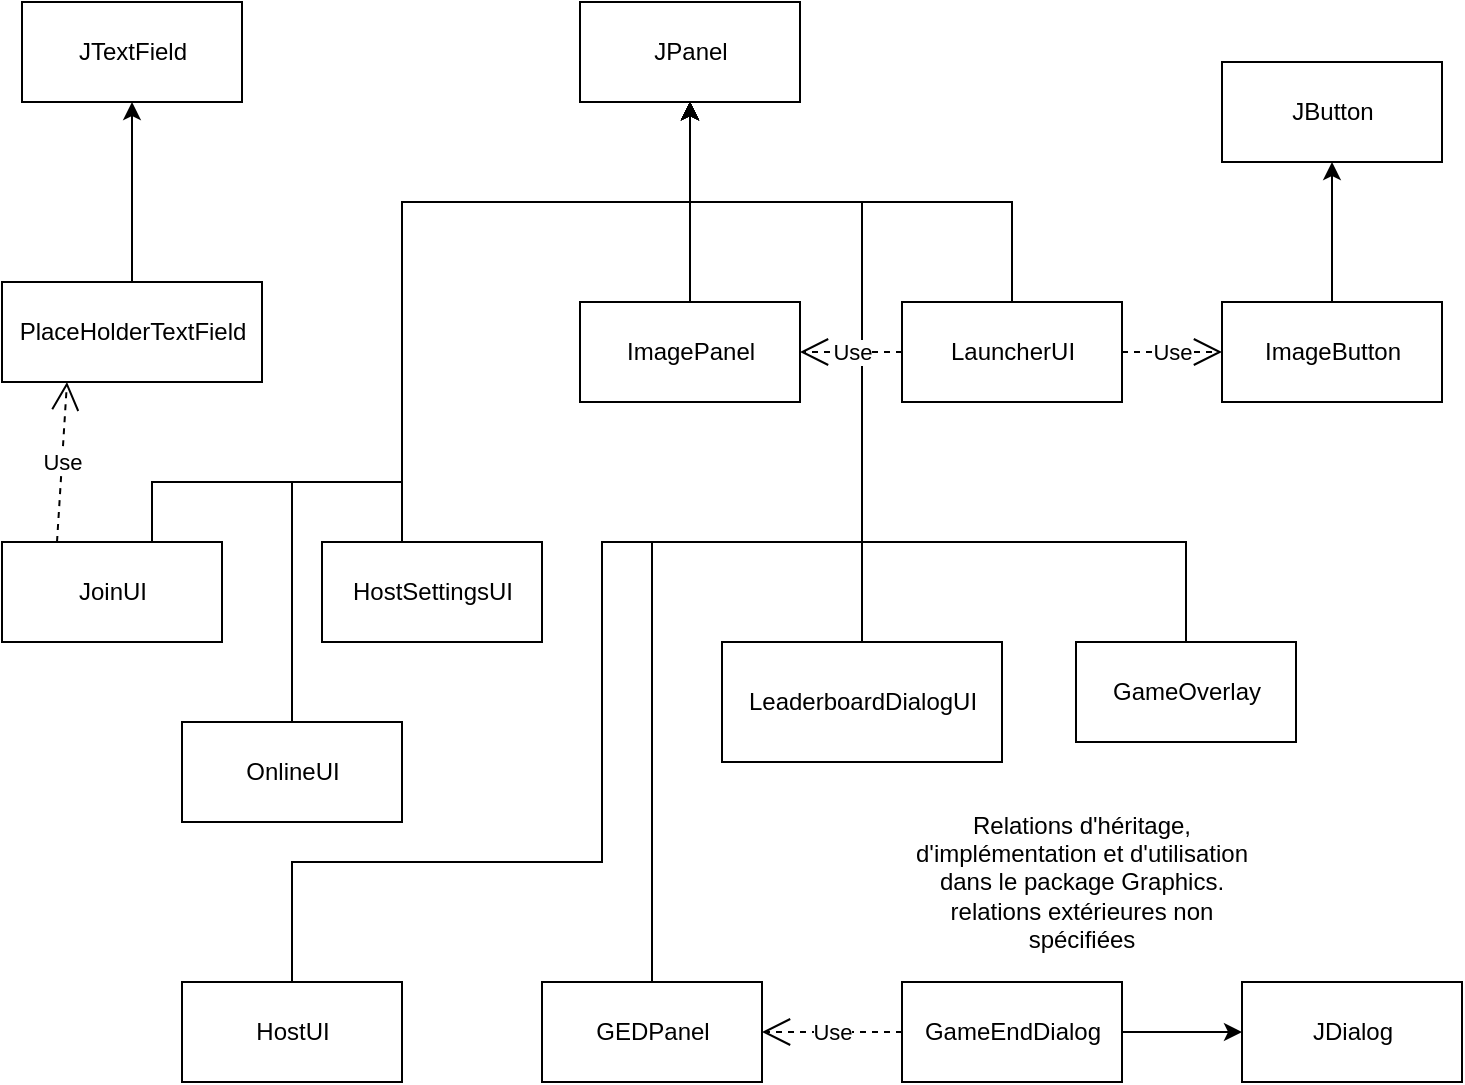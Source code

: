<mxfile version="13.0.3" type="device"><diagram id="Q_fzI9iFGXHdDolVak14" name="Page-1"><mxGraphModel dx="1673" dy="967" grid="1" gridSize="10" guides="1" tooltips="1" connect="1" arrows="1" fold="1" page="1" pageScale="1" pageWidth="827" pageHeight="1169" math="0" shadow="0"><root><mxCell id="0"/><mxCell id="1" parent="0"/><mxCell id="RFvx6N6pjLq5DEd3RwJf-30" style="edgeStyle=orthogonalEdgeStyle;rounded=0;orthogonalLoop=1;jettySize=auto;html=1;exitX=1;exitY=0.5;exitDx=0;exitDy=0;entryX=0;entryY=0.5;entryDx=0;entryDy=0;" edge="1" parent="1" source="RFvx6N6pjLq5DEd3RwJf-1" target="RFvx6N6pjLq5DEd3RwJf-29"><mxGeometry relative="1" as="geometry"/></mxCell><mxCell id="RFvx6N6pjLq5DEd3RwJf-1" value="GameEndDialog" style="html=1;" vertex="1" parent="1"><mxGeometry x="520" y="520" width="110" height="50" as="geometry"/></mxCell><mxCell id="RFvx6N6pjLq5DEd3RwJf-27" style="edgeStyle=orthogonalEdgeStyle;rounded=0;orthogonalLoop=1;jettySize=auto;html=1;exitX=0.5;exitY=0;exitDx=0;exitDy=0;entryX=0.5;entryY=1;entryDx=0;entryDy=0;" edge="1" parent="1" source="RFvx6N6pjLq5DEd3RwJf-2" target="RFvx6N6pjLq5DEd3RwJf-14"><mxGeometry relative="1" as="geometry"><Array as="points"><mxPoint x="662" y="300"/><mxPoint x="500" y="300"/><mxPoint x="500" y="130"/><mxPoint x="414" y="130"/></Array></mxGeometry></mxCell><mxCell id="RFvx6N6pjLq5DEd3RwJf-2" value="GameOverlay" style="html=1;" vertex="1" parent="1"><mxGeometry x="607" y="350" width="110" height="50" as="geometry"/></mxCell><mxCell id="RFvx6N6pjLq5DEd3RwJf-32" style="edgeStyle=orthogonalEdgeStyle;rounded=0;orthogonalLoop=1;jettySize=auto;html=1;exitX=0.5;exitY=0;exitDx=0;exitDy=0;entryX=0.5;entryY=1;entryDx=0;entryDy=0;" edge="1" parent="1" source="RFvx6N6pjLq5DEd3RwJf-3" target="RFvx6N6pjLq5DEd3RwJf-14"><mxGeometry relative="1" as="geometry"><Array as="points"><mxPoint x="395" y="300"/><mxPoint x="500" y="300"/><mxPoint x="500" y="130"/><mxPoint x="414" y="130"/></Array></mxGeometry></mxCell><mxCell id="RFvx6N6pjLq5DEd3RwJf-3" value="GEDPanel" style="html=1;" vertex="1" parent="1"><mxGeometry x="340" y="520" width="110" height="50" as="geometry"/></mxCell><mxCell id="RFvx6N6pjLq5DEd3RwJf-20" style="edgeStyle=orthogonalEdgeStyle;rounded=0;orthogonalLoop=1;jettySize=auto;html=1;exitX=0.5;exitY=0;exitDx=0;exitDy=0;entryX=0.5;entryY=1;entryDx=0;entryDy=0;" edge="1" parent="1" source="RFvx6N6pjLq5DEd3RwJf-4" target="RFvx6N6pjLq5DEd3RwJf-14"><mxGeometry relative="1" as="geometry"><Array as="points"><mxPoint x="270" y="300"/><mxPoint x="270" y="130"/><mxPoint x="414" y="130"/></Array></mxGeometry></mxCell><mxCell id="RFvx6N6pjLq5DEd3RwJf-4" value="HostSettingsUI" style="html=1;" vertex="1" parent="1"><mxGeometry x="230" y="300" width="110" height="50" as="geometry"/></mxCell><mxCell id="RFvx6N6pjLq5DEd3RwJf-33" style="edgeStyle=orthogonalEdgeStyle;rounded=0;orthogonalLoop=1;jettySize=auto;html=1;exitX=0.5;exitY=0;exitDx=0;exitDy=0;entryX=0.5;entryY=1;entryDx=0;entryDy=0;" edge="1" parent="1" source="RFvx6N6pjLq5DEd3RwJf-5" target="RFvx6N6pjLq5DEd3RwJf-14"><mxGeometry relative="1" as="geometry"><Array as="points"><mxPoint x="215" y="460"/><mxPoint x="370" y="460"/><mxPoint x="370" y="300"/><mxPoint x="500" y="300"/><mxPoint x="500" y="130"/><mxPoint x="414" y="130"/></Array></mxGeometry></mxCell><mxCell id="RFvx6N6pjLq5DEd3RwJf-5" value="HostUI" style="html=1;" vertex="1" parent="1"><mxGeometry x="160" y="520" width="110" height="50" as="geometry"/></mxCell><mxCell id="RFvx6N6pjLq5DEd3RwJf-18" style="edgeStyle=orthogonalEdgeStyle;rounded=0;orthogonalLoop=1;jettySize=auto;html=1;exitX=0.5;exitY=0;exitDx=0;exitDy=0;entryX=0.5;entryY=1;entryDx=0;entryDy=0;" edge="1" parent="1" source="RFvx6N6pjLq5DEd3RwJf-6" target="RFvx6N6pjLq5DEd3RwJf-15"><mxGeometry relative="1" as="geometry"/></mxCell><mxCell id="RFvx6N6pjLq5DEd3RwJf-6" value="ImageButton" style="html=1;" vertex="1" parent="1"><mxGeometry x="680" y="180" width="110" height="50" as="geometry"/></mxCell><mxCell id="RFvx6N6pjLq5DEd3RwJf-19" style="edgeStyle=orthogonalEdgeStyle;rounded=0;orthogonalLoop=1;jettySize=auto;html=1;exitX=0.5;exitY=0;exitDx=0;exitDy=0;entryX=0.5;entryY=1;entryDx=0;entryDy=0;" edge="1" parent="1" source="RFvx6N6pjLq5DEd3RwJf-7" target="RFvx6N6pjLq5DEd3RwJf-14"><mxGeometry relative="1" as="geometry"/></mxCell><mxCell id="RFvx6N6pjLq5DEd3RwJf-7" value="ImagePanel" style="html=1;" vertex="1" parent="1"><mxGeometry x="359" y="180" width="110" height="50" as="geometry"/></mxCell><mxCell id="RFvx6N6pjLq5DEd3RwJf-23" style="edgeStyle=orthogonalEdgeStyle;rounded=0;orthogonalLoop=1;jettySize=auto;html=1;exitX=0.5;exitY=0;exitDx=0;exitDy=0;entryX=0.5;entryY=1;entryDx=0;entryDy=0;" edge="1" parent="1" source="RFvx6N6pjLq5DEd3RwJf-8" target="RFvx6N6pjLq5DEd3RwJf-14"><mxGeometry relative="1" as="geometry"><Array as="points"><mxPoint x="145" y="300"/><mxPoint x="145" y="270"/><mxPoint x="270" y="270"/><mxPoint x="270" y="130"/><mxPoint x="414" y="130"/></Array></mxGeometry></mxCell><mxCell id="RFvx6N6pjLq5DEd3RwJf-8" value="JoinUI" style="html=1;" vertex="1" parent="1"><mxGeometry x="70" y="300" width="110" height="50" as="geometry"/></mxCell><mxCell id="RFvx6N6pjLq5DEd3RwJf-21" style="edgeStyle=orthogonalEdgeStyle;rounded=0;orthogonalLoop=1;jettySize=auto;html=1;exitX=0.5;exitY=0;exitDx=0;exitDy=0;entryX=0.5;entryY=1;entryDx=0;entryDy=0;" edge="1" parent="1" source="RFvx6N6pjLq5DEd3RwJf-9" target="RFvx6N6pjLq5DEd3RwJf-14"><mxGeometry relative="1" as="geometry"/></mxCell><mxCell id="RFvx6N6pjLq5DEd3RwJf-9" value="LauncherUI" style="html=1;" vertex="1" parent="1"><mxGeometry x="520" y="180" width="110" height="50" as="geometry"/></mxCell><mxCell id="RFvx6N6pjLq5DEd3RwJf-22" style="edgeStyle=orthogonalEdgeStyle;rounded=0;orthogonalLoop=1;jettySize=auto;html=1;exitX=0.5;exitY=0;exitDx=0;exitDy=0;entryX=0.5;entryY=1;entryDx=0;entryDy=0;" edge="1" parent="1" source="RFvx6N6pjLq5DEd3RwJf-10" target="RFvx6N6pjLq5DEd3RwJf-14"><mxGeometry relative="1" as="geometry"><Array as="points"><mxPoint x="500" y="340"/><mxPoint x="500" y="130"/><mxPoint x="414" y="130"/></Array></mxGeometry></mxCell><mxCell id="RFvx6N6pjLq5DEd3RwJf-10" value="LeaderboardDialogUI" style="html=1;" vertex="1" parent="1"><mxGeometry x="430" y="350" width="140" height="60" as="geometry"/></mxCell><mxCell id="RFvx6N6pjLq5DEd3RwJf-28" style="edgeStyle=orthogonalEdgeStyle;rounded=0;orthogonalLoop=1;jettySize=auto;html=1;exitX=0.5;exitY=0;exitDx=0;exitDy=0;entryX=0.5;entryY=1;entryDx=0;entryDy=0;" edge="1" parent="1" source="RFvx6N6pjLq5DEd3RwJf-11" target="RFvx6N6pjLq5DEd3RwJf-14"><mxGeometry relative="1" as="geometry"><Array as="points"><mxPoint x="215" y="270"/><mxPoint x="270" y="270"/><mxPoint x="270" y="130"/><mxPoint x="414" y="130"/></Array></mxGeometry></mxCell><mxCell id="RFvx6N6pjLq5DEd3RwJf-11" value="OnlineUI" style="html=1;" vertex="1" parent="1"><mxGeometry x="160" y="390" width="110" height="50" as="geometry"/></mxCell><mxCell id="RFvx6N6pjLq5DEd3RwJf-17" style="edgeStyle=orthogonalEdgeStyle;rounded=0;orthogonalLoop=1;jettySize=auto;html=1;exitX=0.5;exitY=0;exitDx=0;exitDy=0;entryX=0.5;entryY=1;entryDx=0;entryDy=0;" edge="1" parent="1" source="RFvx6N6pjLq5DEd3RwJf-12" target="RFvx6N6pjLq5DEd3RwJf-16"><mxGeometry relative="1" as="geometry"/></mxCell><mxCell id="RFvx6N6pjLq5DEd3RwJf-12" value="PlaceHolderTextField" style="html=1;" vertex="1" parent="1"><mxGeometry x="70" y="170" width="130" height="50" as="geometry"/></mxCell><mxCell id="RFvx6N6pjLq5DEd3RwJf-14" value="JPanel" style="html=1;" vertex="1" parent="1"><mxGeometry x="359" y="30" width="110" height="50" as="geometry"/></mxCell><mxCell id="RFvx6N6pjLq5DEd3RwJf-15" value="JButton" style="html=1;" vertex="1" parent="1"><mxGeometry x="680" y="60" width="110" height="50" as="geometry"/></mxCell><mxCell id="RFvx6N6pjLq5DEd3RwJf-16" value="JTextField" style="html=1;" vertex="1" parent="1"><mxGeometry x="80" y="30" width="110" height="50" as="geometry"/></mxCell><mxCell id="RFvx6N6pjLq5DEd3RwJf-24" value="Use" style="endArrow=open;endSize=12;dashed=1;html=1;exitX=0;exitY=0.5;exitDx=0;exitDy=0;entryX=1;entryY=0.5;entryDx=0;entryDy=0;" edge="1" parent="1" source="RFvx6N6pjLq5DEd3RwJf-9" target="RFvx6N6pjLq5DEd3RwJf-7"><mxGeometry width="160" relative="1" as="geometry"><mxPoint x="200" y="630" as="sourcePoint"/><mxPoint x="360" y="630" as="targetPoint"/></mxGeometry></mxCell><mxCell id="RFvx6N6pjLq5DEd3RwJf-25" value="Use" style="endArrow=open;endSize=12;dashed=1;html=1;exitX=1;exitY=0.5;exitDx=0;exitDy=0;entryX=0;entryY=0.5;entryDx=0;entryDy=0;" edge="1" parent="1" source="RFvx6N6pjLq5DEd3RwJf-9" target="RFvx6N6pjLq5DEd3RwJf-6"><mxGeometry width="160" relative="1" as="geometry"><mxPoint x="479" y="215" as="sourcePoint"/><mxPoint x="530" y="215" as="targetPoint"/></mxGeometry></mxCell><mxCell id="RFvx6N6pjLq5DEd3RwJf-26" value="Use" style="endArrow=open;endSize=12;dashed=1;html=1;exitX=0.25;exitY=0;exitDx=0;exitDy=0;entryX=0.25;entryY=1;entryDx=0;entryDy=0;" edge="1" parent="1" source="RFvx6N6pjLq5DEd3RwJf-8" target="RFvx6N6pjLq5DEd3RwJf-12"><mxGeometry width="160" relative="1" as="geometry"><mxPoint x="540" y="225" as="sourcePoint"/><mxPoint x="489" y="225" as="targetPoint"/></mxGeometry></mxCell><mxCell id="RFvx6N6pjLq5DEd3RwJf-29" value="JDialog" style="html=1;" vertex="1" parent="1"><mxGeometry x="690" y="520" width="110" height="50" as="geometry"/></mxCell><mxCell id="RFvx6N6pjLq5DEd3RwJf-31" value="Use" style="endArrow=open;endSize=12;dashed=1;html=1;exitX=0;exitY=0.5;exitDx=0;exitDy=0;entryX=1;entryY=0.5;entryDx=0;entryDy=0;" edge="1" parent="1" source="RFvx6N6pjLq5DEd3RwJf-1" target="RFvx6N6pjLq5DEd3RwJf-3"><mxGeometry width="160" relative="1" as="geometry"><mxPoint x="380" y="630" as="sourcePoint"/><mxPoint x="540" y="630" as="targetPoint"/></mxGeometry></mxCell><mxCell id="RFvx6N6pjLq5DEd3RwJf-34" value="Relations d'héritage, d'implémentation et d'utilisation dans le package Graphics. relations extérieures non spécifiées" style="text;html=1;strokeColor=none;fillColor=none;align=center;verticalAlign=middle;whiteSpace=wrap;rounded=0;" vertex="1" parent="1"><mxGeometry x="520" y="430" width="180" height="80" as="geometry"/></mxCell></root></mxGraphModel></diagram></mxfile>